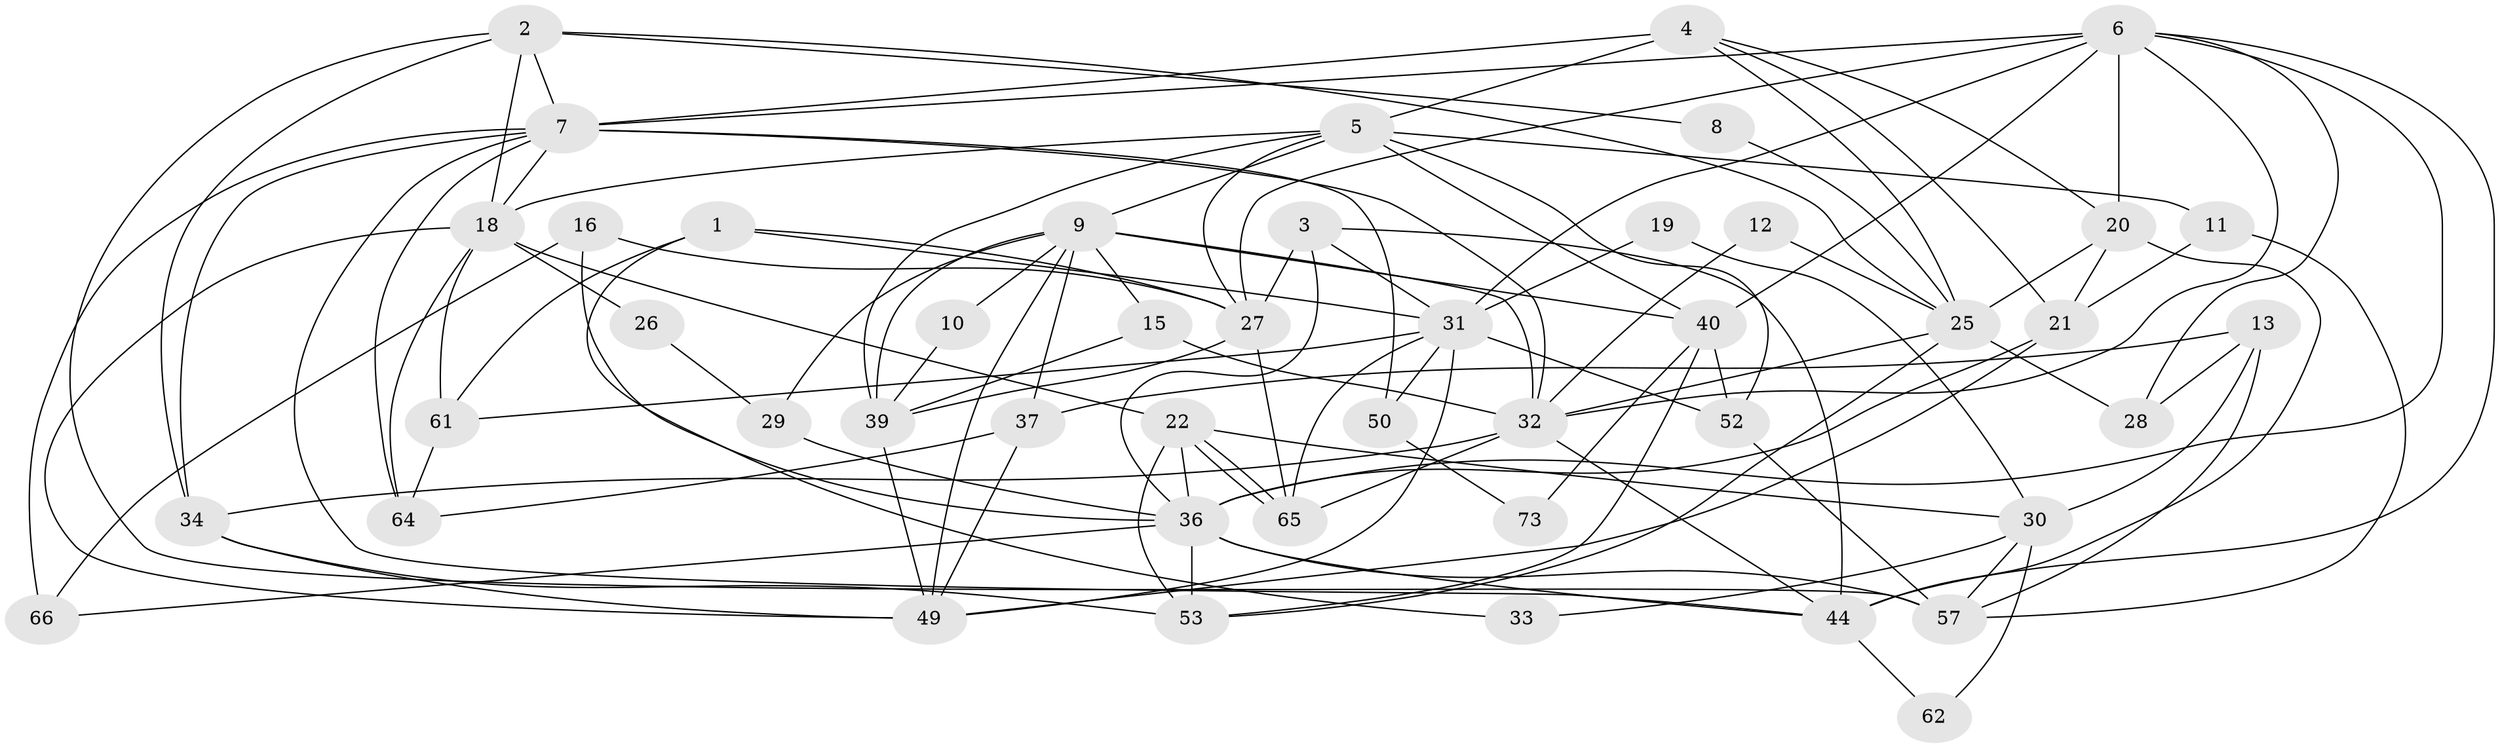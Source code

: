 // Generated by graph-tools (version 1.1) at 2025/23/03/03/25 07:23:58]
// undirected, 46 vertices, 116 edges
graph export_dot {
graph [start="1"]
  node [color=gray90,style=filled];
  1 [super="+71"];
  2 [super="+38"];
  3 [super="+35"];
  4 [super="+23"];
  5 [super="+14"];
  6 [super="+54"];
  7 [super="+24"];
  8;
  9 [super="+17"];
  10;
  11;
  12;
  13 [super="+46"];
  15 [super="+41"];
  16;
  18 [super="+74"];
  19;
  20;
  21 [super="+47"];
  22 [super="+58"];
  25 [super="+42"];
  26;
  27 [super="+48"];
  28 [super="+56"];
  29;
  30 [super="+51"];
  31 [super="+63"];
  32 [super="+43"];
  33;
  34 [super="+72"];
  36 [super="+75"];
  37 [super="+67"];
  39 [super="+45"];
  40 [super="+68"];
  44 [super="+60"];
  49;
  50;
  52 [super="+55"];
  53 [super="+69"];
  57 [super="+59"];
  61 [super="+70"];
  62;
  64;
  65;
  66;
  73;
  1 -- 31;
  1 -- 27;
  1 -- 61;
  1 -- 33;
  2 -- 18;
  2 -- 57;
  2 -- 25;
  2 -- 34;
  2 -- 8;
  2 -- 7;
  3 -- 44;
  3 -- 27;
  3 -- 36;
  3 -- 31;
  4 -- 20;
  4 -- 7 [weight=2];
  4 -- 25;
  4 -- 21;
  4 -- 5;
  5 -- 18;
  5 -- 39;
  5 -- 40;
  5 -- 9;
  5 -- 52;
  5 -- 27;
  5 -- 11;
  6 -- 20;
  6 -- 31;
  6 -- 32;
  6 -- 40;
  6 -- 36;
  6 -- 7;
  6 -- 27;
  6 -- 44;
  6 -- 28;
  7 -- 50;
  7 -- 64;
  7 -- 66;
  7 -- 18;
  7 -- 34;
  7 -- 44;
  7 -- 32;
  8 -- 25;
  9 -- 49;
  9 -- 40;
  9 -- 10;
  9 -- 15;
  9 -- 29;
  9 -- 37;
  9 -- 39;
  9 -- 32;
  10 -- 39;
  11 -- 57;
  11 -- 21;
  12 -- 25;
  12 -- 32;
  13 -- 37;
  13 -- 28;
  13 -- 30 [weight=2];
  13 -- 57;
  15 -- 39;
  15 -- 32;
  16 -- 36;
  16 -- 66;
  16 -- 27;
  18 -- 26;
  18 -- 64;
  18 -- 49;
  18 -- 22;
  18 -- 61;
  19 -- 30;
  19 -- 31;
  20 -- 25;
  20 -- 44 [weight=2];
  20 -- 21;
  21 -- 36;
  21 -- 49;
  22 -- 65;
  22 -- 65;
  22 -- 36;
  22 -- 30;
  22 -- 53;
  25 -- 53;
  25 -- 28;
  25 -- 32;
  26 -- 29;
  27 -- 39;
  27 -- 65;
  29 -- 36;
  30 -- 57;
  30 -- 62;
  30 -- 33;
  31 -- 52;
  31 -- 50;
  31 -- 61;
  31 -- 49;
  31 -- 65;
  32 -- 34;
  32 -- 44;
  32 -- 65;
  34 -- 49;
  34 -- 53;
  36 -- 44;
  36 -- 66;
  36 -- 57;
  36 -- 53;
  37 -- 64;
  37 -- 49;
  39 -- 49;
  40 -- 53;
  40 -- 73;
  40 -- 52;
  44 -- 62;
  50 -- 73;
  52 -- 57;
  61 -- 64;
}
